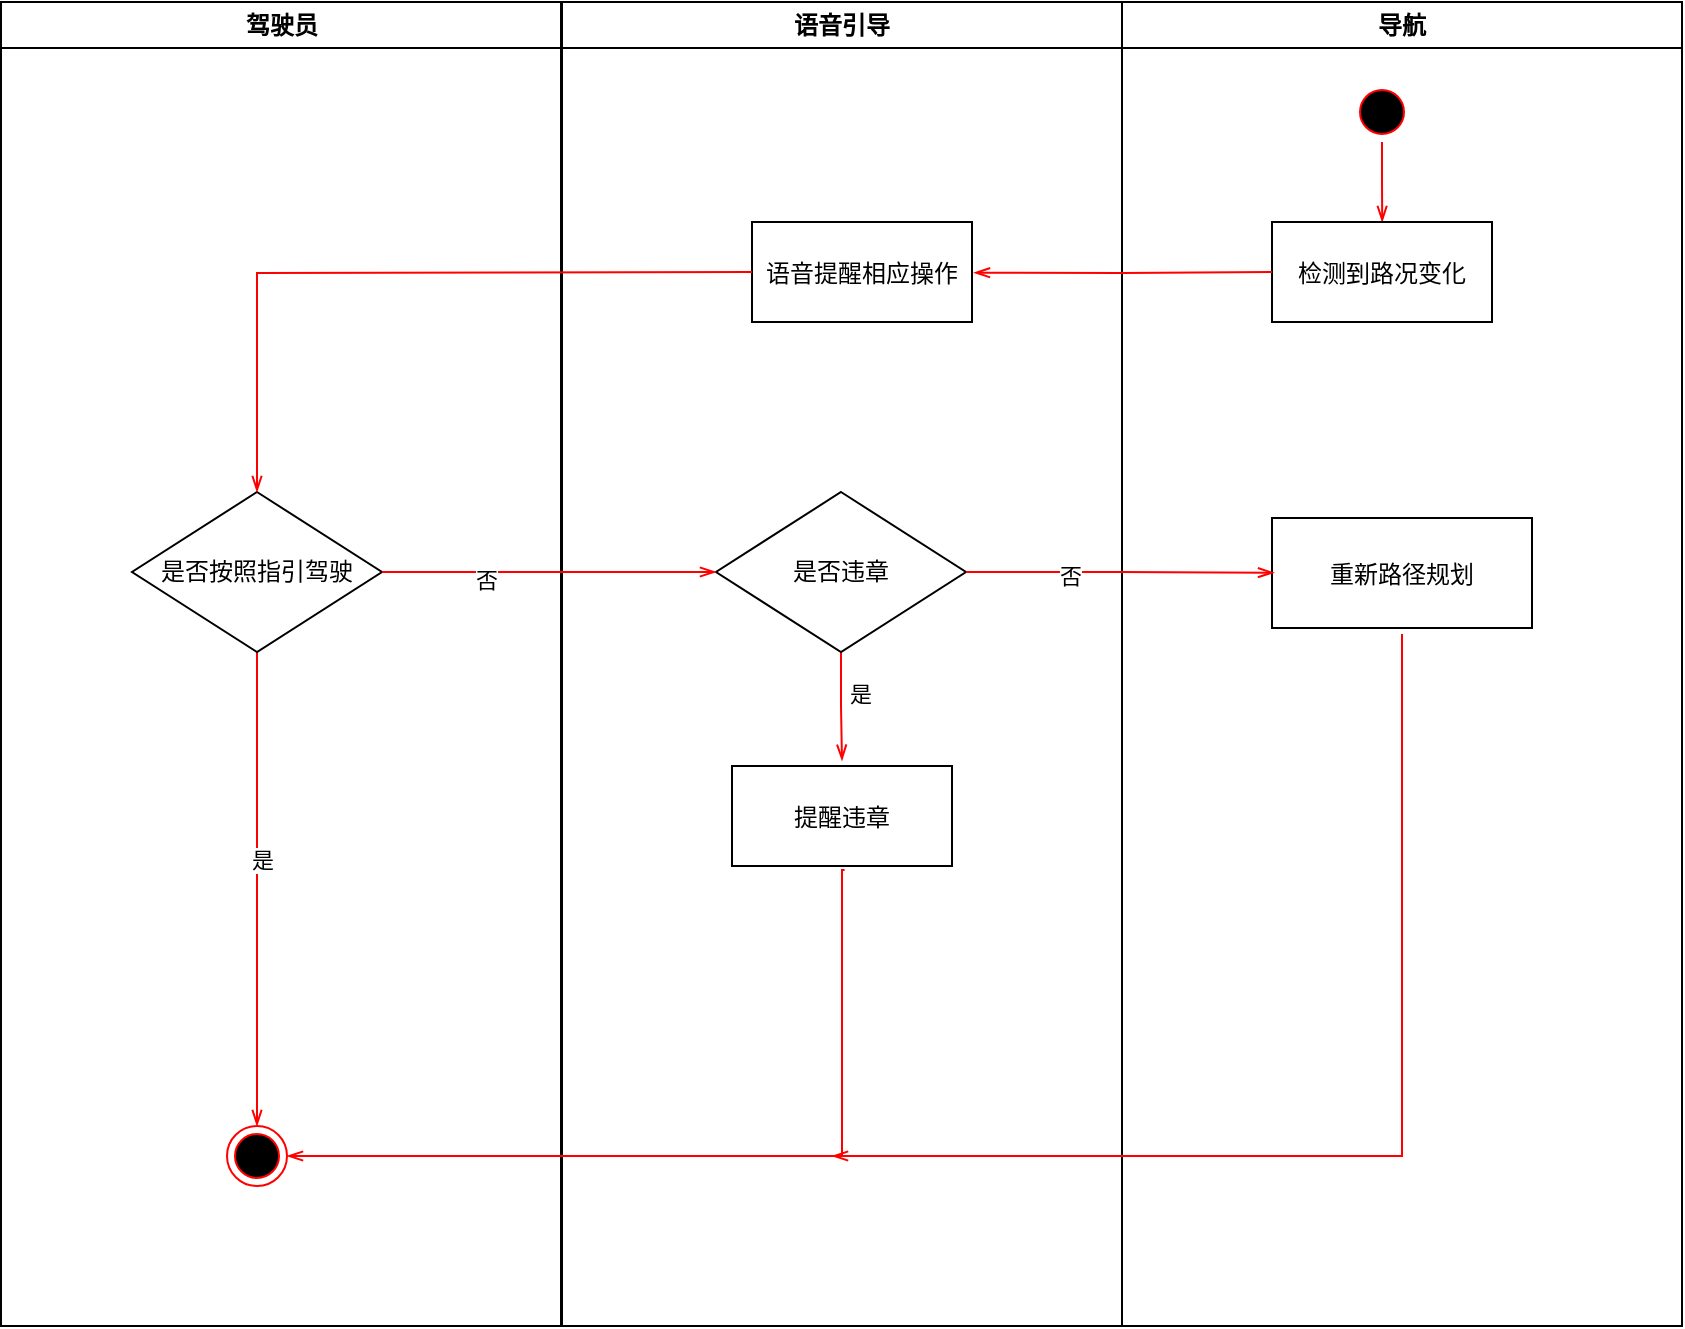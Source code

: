<mxfile version="20.3.6" type="github">
  <diagram name="Page-1" id="e7e014a7-5840-1c2e-5031-d8a46d1fe8dd">
    <mxGraphModel dx="1209" dy="618" grid="1" gridSize="10" guides="1" tooltips="1" connect="1" arrows="1" fold="1" page="1" pageScale="1" pageWidth="1169" pageHeight="826" background="none" math="0" shadow="0">
      <root>
        <mxCell id="0" />
        <mxCell id="1" parent="0" />
        <mxCell id="S_h2aRfodZm2qJKZXut_-76" value="驾驶员" style="swimlane;whiteSpace=wrap" vertex="1" parent="1">
          <mxGeometry x="164.5" y="128" width="280" height="662" as="geometry" />
        </mxCell>
        <mxCell id="S_h2aRfodZm2qJKZXut_-108" style="edgeStyle=orthogonalEdgeStyle;rounded=0;orthogonalLoop=1;jettySize=auto;html=1;exitX=0.5;exitY=1;exitDx=0;exitDy=0;entryX=0.5;entryY=0;entryDx=0;entryDy=0;strokeColor=#FF0000;endArrow=openThin;endFill=0;" edge="1" parent="S_h2aRfodZm2qJKZXut_-76" source="S_h2aRfodZm2qJKZXut_-104" target="S_h2aRfodZm2qJKZXut_-93">
          <mxGeometry relative="1" as="geometry">
            <mxPoint x="127.22" y="377.33" as="targetPoint" />
          </mxGeometry>
        </mxCell>
        <mxCell id="S_h2aRfodZm2qJKZXut_-111" value="是" style="edgeLabel;html=1;align=center;verticalAlign=middle;resizable=0;points=[];" vertex="1" connectable="0" parent="S_h2aRfodZm2qJKZXut_-108">
          <mxGeometry x="-0.125" y="2" relative="1" as="geometry">
            <mxPoint as="offset" />
          </mxGeometry>
        </mxCell>
        <mxCell id="S_h2aRfodZm2qJKZXut_-104" value="是否按照指引驾驶" style="rhombus;whiteSpace=wrap;html=1;" vertex="1" parent="S_h2aRfodZm2qJKZXut_-76">
          <mxGeometry x="65.5" y="245" width="125" height="80" as="geometry" />
        </mxCell>
        <mxCell id="S_h2aRfodZm2qJKZXut_-93" value="" style="ellipse;html=1;shape=endState;fillColor=#000000;strokeColor=#ff0000;" vertex="1" parent="S_h2aRfodZm2qJKZXut_-76">
          <mxGeometry x="113" y="562" width="30" height="30" as="geometry" />
        </mxCell>
        <mxCell id="S_h2aRfodZm2qJKZXut_-81" value="语音引导" style="swimlane;whiteSpace=wrap" vertex="1" parent="1">
          <mxGeometry x="445" y="128" width="280" height="662" as="geometry">
            <mxRectangle x="445" y="128" width="60" height="30" as="alternateBounds" />
          </mxGeometry>
        </mxCell>
        <mxCell id="S_h2aRfodZm2qJKZXut_-83" value="语音提醒相应操作" style="" vertex="1" parent="S_h2aRfodZm2qJKZXut_-81">
          <mxGeometry x="95" y="110" width="110" height="50" as="geometry" />
        </mxCell>
        <mxCell id="S_h2aRfodZm2qJKZXut_-88" value="提醒违章" style="" vertex="1" parent="S_h2aRfodZm2qJKZXut_-81">
          <mxGeometry x="85" y="382" width="110" height="50" as="geometry" />
        </mxCell>
        <mxCell id="S_h2aRfodZm2qJKZXut_-112" style="edgeStyle=orthogonalEdgeStyle;rounded=0;orthogonalLoop=1;jettySize=auto;html=1;exitX=0.5;exitY=1;exitDx=0;exitDy=0;entryX=0.5;entryY=-0.053;entryDx=0;entryDy=0;entryPerimeter=0;strokeColor=#FF0000;endArrow=openThin;endFill=0;" edge="1" parent="S_h2aRfodZm2qJKZXut_-81" source="S_h2aRfodZm2qJKZXut_-105" target="S_h2aRfodZm2qJKZXut_-88">
          <mxGeometry relative="1" as="geometry">
            <Array as="points">
              <mxPoint x="140" y="352" />
              <mxPoint x="140" y="352" />
            </Array>
          </mxGeometry>
        </mxCell>
        <mxCell id="S_h2aRfodZm2qJKZXut_-105" value="是否违章" style="rhombus;whiteSpace=wrap;html=1;" vertex="1" parent="S_h2aRfodZm2qJKZXut_-81">
          <mxGeometry x="77" y="245" width="125" height="80" as="geometry" />
        </mxCell>
        <mxCell id="S_h2aRfodZm2qJKZXut_-123" value="是" style="edgeLabel;html=1;align=center;verticalAlign=middle;resizable=0;points=[];" vertex="1" connectable="0" parent="S_h2aRfodZm2qJKZXut_-81">
          <mxGeometry x="45" y="407" as="geometry">
            <mxPoint x="104" y="-61" as="offset" />
          </mxGeometry>
        </mxCell>
        <mxCell id="S_h2aRfodZm2qJKZXut_-98" value="导航" style="swimlane;whiteSpace=wrap" vertex="1" parent="1">
          <mxGeometry x="725" y="128" width="280" height="662" as="geometry" />
        </mxCell>
        <mxCell id="S_h2aRfodZm2qJKZXut_-99" value="" style="edgeStyle=orthogonalEdgeStyle;rounded=0;orthogonalLoop=1;jettySize=auto;html=1;entryX=0.501;entryY=0;entryDx=0;entryDy=0;entryPerimeter=0;exitX=0.5;exitY=1;exitDx=0;exitDy=0;strokeColor=#FF0000;endArrow=openThin;endFill=0;" edge="1" parent="S_h2aRfodZm2qJKZXut_-98" source="S_h2aRfodZm2qJKZXut_-100" target="S_h2aRfodZm2qJKZXut_-101">
          <mxGeometry relative="1" as="geometry" />
        </mxCell>
        <mxCell id="S_h2aRfodZm2qJKZXut_-100" value="" style="ellipse;shape=startState;fillColor=#000000;strokeColor=#ff0000;" vertex="1" parent="S_h2aRfodZm2qJKZXut_-98">
          <mxGeometry x="115" y="40" width="30" height="30" as="geometry" />
        </mxCell>
        <mxCell id="S_h2aRfodZm2qJKZXut_-101" value="检测到路况变化" style="" vertex="1" parent="S_h2aRfodZm2qJKZXut_-98">
          <mxGeometry x="75" y="110" width="110" height="50" as="geometry" />
        </mxCell>
        <mxCell id="S_h2aRfodZm2qJKZXut_-102" value="重新路径规划" style="" vertex="1" parent="S_h2aRfodZm2qJKZXut_-98">
          <mxGeometry x="75" y="258" width="130" height="55" as="geometry" />
        </mxCell>
        <mxCell id="S_h2aRfodZm2qJKZXut_-107" style="edgeStyle=orthogonalEdgeStyle;rounded=0;orthogonalLoop=1;jettySize=auto;html=1;entryX=0.5;entryY=0;entryDx=0;entryDy=0;strokeColor=#FF0000;endArrow=openThin;endFill=0;" edge="1" parent="1" target="S_h2aRfodZm2qJKZXut_-104">
          <mxGeometry relative="1" as="geometry">
            <mxPoint x="540" y="263" as="sourcePoint" />
          </mxGeometry>
        </mxCell>
        <mxCell id="S_h2aRfodZm2qJKZXut_-109" style="edgeStyle=orthogonalEdgeStyle;rounded=0;orthogonalLoop=1;jettySize=auto;html=1;exitX=1;exitY=0.5;exitDx=0;exitDy=0;entryX=0;entryY=0.5;entryDx=0;entryDy=0;strokeColor=#FF0000;endArrow=openThin;endFill=0;" edge="1" parent="1" source="S_h2aRfodZm2qJKZXut_-104" target="S_h2aRfodZm2qJKZXut_-105">
          <mxGeometry relative="1" as="geometry" />
        </mxCell>
        <mxCell id="S_h2aRfodZm2qJKZXut_-110" value="否" style="edgeLabel;html=1;align=center;verticalAlign=middle;resizable=0;points=[];" vertex="1" connectable="0" parent="S_h2aRfodZm2qJKZXut_-109">
          <mxGeometry x="-0.377" y="-4" relative="1" as="geometry">
            <mxPoint as="offset" />
          </mxGeometry>
        </mxCell>
        <mxCell id="S_h2aRfodZm2qJKZXut_-113" style="edgeStyle=orthogonalEdgeStyle;rounded=0;orthogonalLoop=1;jettySize=auto;html=1;entryX=1;entryY=0.5;entryDx=0;entryDy=0;exitX=0.512;exitY=1.04;exitDx=0;exitDy=0;exitPerimeter=0;strokeColor=#FF0000;endArrow=openThin;endFill=0;" edge="1" parent="1" source="S_h2aRfodZm2qJKZXut_-88" target="S_h2aRfodZm2qJKZXut_-93">
          <mxGeometry relative="1" as="geometry">
            <Array as="points">
              <mxPoint x="585" y="562" />
              <mxPoint x="585" y="705" />
            </Array>
          </mxGeometry>
        </mxCell>
        <mxCell id="S_h2aRfodZm2qJKZXut_-114" style="edgeStyle=orthogonalEdgeStyle;rounded=0;orthogonalLoop=1;jettySize=auto;html=1;exitX=1;exitY=0.5;exitDx=0;exitDy=0;entryX=0.008;entryY=0.497;entryDx=0;entryDy=0;entryPerimeter=0;strokeColor=#FF0000;endArrow=openThin;endFill=0;" edge="1" parent="1" source="S_h2aRfodZm2qJKZXut_-105" target="S_h2aRfodZm2qJKZXut_-102">
          <mxGeometry relative="1" as="geometry" />
        </mxCell>
        <mxCell id="S_h2aRfodZm2qJKZXut_-122" value="否" style="edgeLabel;html=1;align=center;verticalAlign=middle;resizable=0;points=[];" vertex="1" connectable="0" parent="S_h2aRfodZm2qJKZXut_-114">
          <mxGeometry x="-0.326" y="-2" relative="1" as="geometry">
            <mxPoint as="offset" />
          </mxGeometry>
        </mxCell>
        <mxCell id="S_h2aRfodZm2qJKZXut_-115" style="edgeStyle=orthogonalEdgeStyle;rounded=0;orthogonalLoop=1;jettySize=auto;html=1;entryX=1.009;entryY=0.507;entryDx=0;entryDy=0;entryPerimeter=0;strokeColor=#FF0000;endArrow=openThin;endFill=0;" edge="1" parent="1" target="S_h2aRfodZm2qJKZXut_-83">
          <mxGeometry relative="1" as="geometry">
            <mxPoint x="800" y="263" as="sourcePoint" />
          </mxGeometry>
        </mxCell>
        <mxCell id="S_h2aRfodZm2qJKZXut_-121" style="edgeStyle=orthogonalEdgeStyle;rounded=0;orthogonalLoop=1;jettySize=auto;html=1;strokeColor=#FF0000;endArrow=openThin;endFill=0;" edge="1" parent="1">
          <mxGeometry relative="1" as="geometry">
            <mxPoint x="865" y="444" as="sourcePoint" />
            <mxPoint x="580" y="705" as="targetPoint" />
            <Array as="points">
              <mxPoint x="865" y="444" />
              <mxPoint x="865" y="705" />
            </Array>
          </mxGeometry>
        </mxCell>
      </root>
    </mxGraphModel>
  </diagram>
</mxfile>
